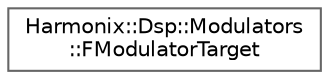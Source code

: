 digraph "Graphical Class Hierarchy"
{
 // INTERACTIVE_SVG=YES
 // LATEX_PDF_SIZE
  bgcolor="transparent";
  edge [fontname=Helvetica,fontsize=10,labelfontname=Helvetica,labelfontsize=10];
  node [fontname=Helvetica,fontsize=10,shape=box,height=0.2,width=0.4];
  rankdir="LR";
  Node0 [id="Node000000",label="Harmonix::Dsp::Modulators\l::FModulatorTarget",height=0.2,width=0.4,color="grey40", fillcolor="white", style="filled",URL="$d6/d39/structHarmonix_1_1Dsp_1_1Modulators_1_1FModulatorTarget.html",tooltip="a struct that contains data about a modulator target."];
}
